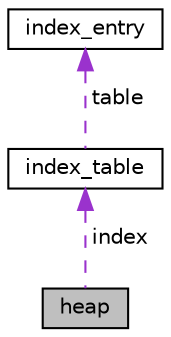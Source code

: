 digraph "heap"
{
  edge [fontname="Helvetica",fontsize="10",labelfontname="Helvetica",labelfontsize="10"];
  node [fontname="Helvetica",fontsize="10",shape=record];
  Node1 [label="heap",height=0.2,width=0.4,color="black", fillcolor="grey75", style="filled", fontcolor="black"];
  Node2 -> Node1 [dir="back",color="darkorchid3",fontsize="10",style="dashed",label=" index" ,fontname="Helvetica"];
  Node2 [label="index_table",height=0.2,width=0.4,color="black", fillcolor="white", style="filled",URL="$structindex__table.html"];
  Node3 -> Node2 [dir="back",color="darkorchid3",fontsize="10",style="dashed",label=" table" ,fontname="Helvetica"];
  Node3 [label="index_entry",height=0.2,width=0.4,color="black", fillcolor="white", style="filled",URL="$structindex__entry.html"];
}
